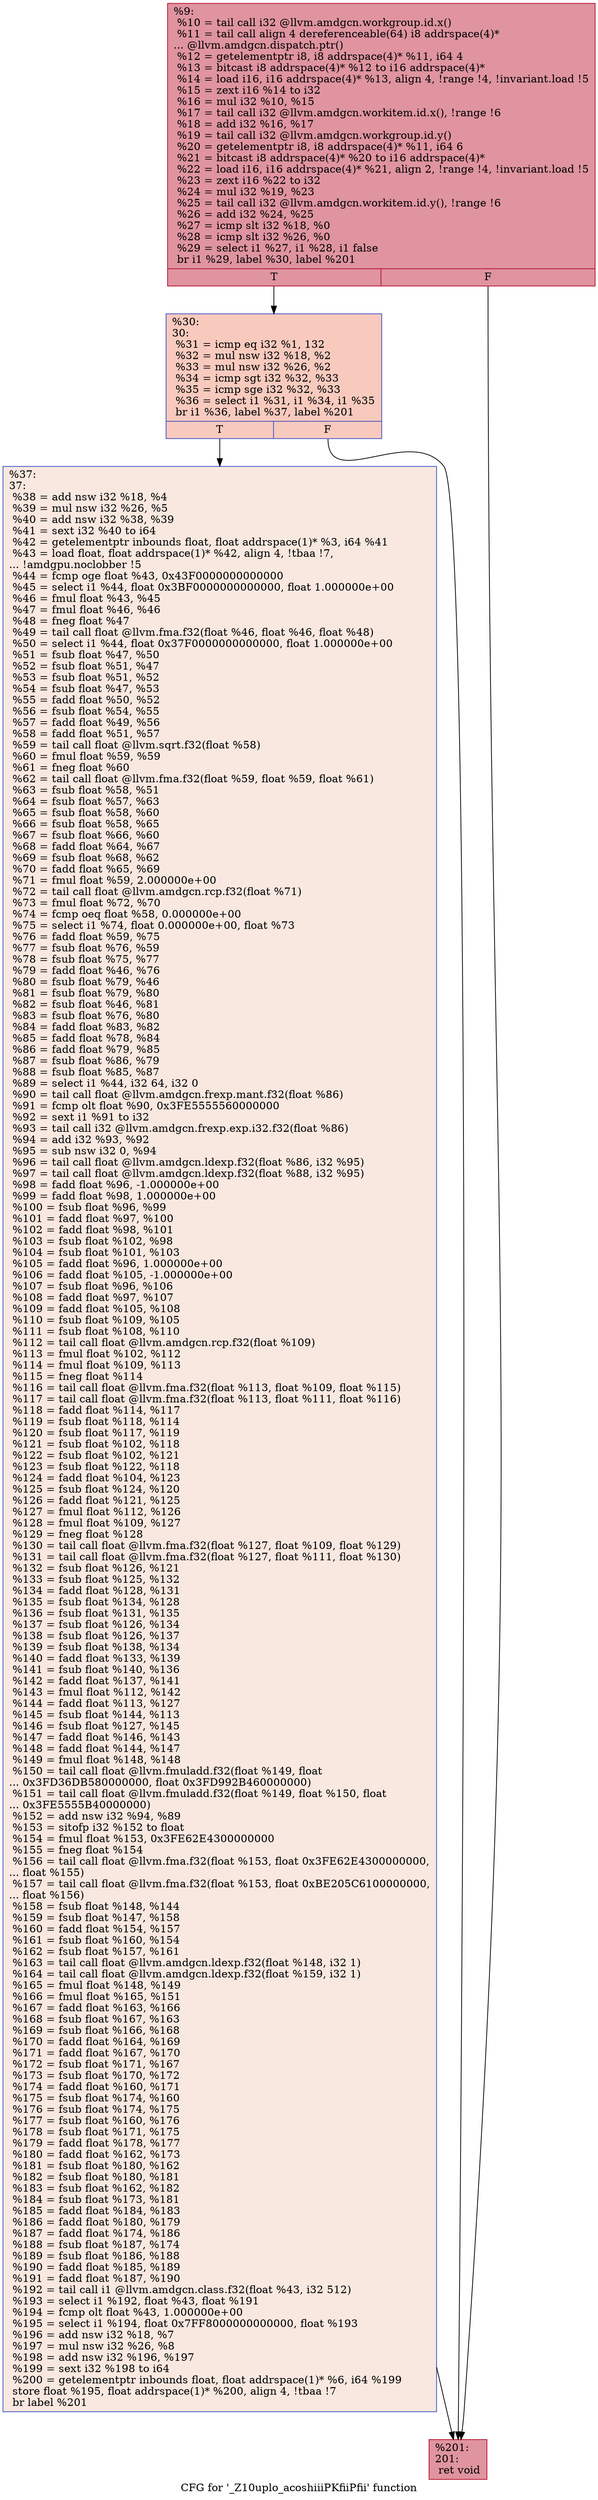 digraph "CFG for '_Z10uplo_acoshiiiPKfiiPfii' function" {
	label="CFG for '_Z10uplo_acoshiiiPKfiiPfii' function";

	Node0x57ec5a0 [shape=record,color="#b70d28ff", style=filled, fillcolor="#b70d2870",label="{%9:\l  %10 = tail call i32 @llvm.amdgcn.workgroup.id.x()\l  %11 = tail call align 4 dereferenceable(64) i8 addrspace(4)*\l... @llvm.amdgcn.dispatch.ptr()\l  %12 = getelementptr i8, i8 addrspace(4)* %11, i64 4\l  %13 = bitcast i8 addrspace(4)* %12 to i16 addrspace(4)*\l  %14 = load i16, i16 addrspace(4)* %13, align 4, !range !4, !invariant.load !5\l  %15 = zext i16 %14 to i32\l  %16 = mul i32 %10, %15\l  %17 = tail call i32 @llvm.amdgcn.workitem.id.x(), !range !6\l  %18 = add i32 %16, %17\l  %19 = tail call i32 @llvm.amdgcn.workgroup.id.y()\l  %20 = getelementptr i8, i8 addrspace(4)* %11, i64 6\l  %21 = bitcast i8 addrspace(4)* %20 to i16 addrspace(4)*\l  %22 = load i16, i16 addrspace(4)* %21, align 2, !range !4, !invariant.load !5\l  %23 = zext i16 %22 to i32\l  %24 = mul i32 %19, %23\l  %25 = tail call i32 @llvm.amdgcn.workitem.id.y(), !range !6\l  %26 = add i32 %24, %25\l  %27 = icmp slt i32 %18, %0\l  %28 = icmp slt i32 %26, %0\l  %29 = select i1 %27, i1 %28, i1 false\l  br i1 %29, label %30, label %201\l|{<s0>T|<s1>F}}"];
	Node0x57ec5a0:s0 -> Node0x57f0b60;
	Node0x57ec5a0:s1 -> Node0x57f0bf0;
	Node0x57f0b60 [shape=record,color="#3d50c3ff", style=filled, fillcolor="#ef886b70",label="{%30:\l30:                                               \l  %31 = icmp eq i32 %1, 132\l  %32 = mul nsw i32 %18, %2\l  %33 = mul nsw i32 %26, %2\l  %34 = icmp sgt i32 %32, %33\l  %35 = icmp sge i32 %32, %33\l  %36 = select i1 %31, i1 %34, i1 %35\l  br i1 %36, label %37, label %201\l|{<s0>T|<s1>F}}"];
	Node0x57f0b60:s0 -> Node0x57eebe0;
	Node0x57f0b60:s1 -> Node0x57f0bf0;
	Node0x57eebe0 [shape=record,color="#3d50c3ff", style=filled, fillcolor="#f1ccb870",label="{%37:\l37:                                               \l  %38 = add nsw i32 %18, %4\l  %39 = mul nsw i32 %26, %5\l  %40 = add nsw i32 %38, %39\l  %41 = sext i32 %40 to i64\l  %42 = getelementptr inbounds float, float addrspace(1)* %3, i64 %41\l  %43 = load float, float addrspace(1)* %42, align 4, !tbaa !7,\l... !amdgpu.noclobber !5\l  %44 = fcmp oge float %43, 0x43F0000000000000\l  %45 = select i1 %44, float 0x3BF0000000000000, float 1.000000e+00\l  %46 = fmul float %43, %45\l  %47 = fmul float %46, %46\l  %48 = fneg float %47\l  %49 = tail call float @llvm.fma.f32(float %46, float %46, float %48)\l  %50 = select i1 %44, float 0x37F0000000000000, float 1.000000e+00\l  %51 = fsub float %47, %50\l  %52 = fsub float %51, %47\l  %53 = fsub float %51, %52\l  %54 = fsub float %47, %53\l  %55 = fadd float %50, %52\l  %56 = fsub float %54, %55\l  %57 = fadd float %49, %56\l  %58 = fadd float %51, %57\l  %59 = tail call float @llvm.sqrt.f32(float %58)\l  %60 = fmul float %59, %59\l  %61 = fneg float %60\l  %62 = tail call float @llvm.fma.f32(float %59, float %59, float %61)\l  %63 = fsub float %58, %51\l  %64 = fsub float %57, %63\l  %65 = fsub float %58, %60\l  %66 = fsub float %58, %65\l  %67 = fsub float %66, %60\l  %68 = fadd float %64, %67\l  %69 = fsub float %68, %62\l  %70 = fadd float %65, %69\l  %71 = fmul float %59, 2.000000e+00\l  %72 = tail call float @llvm.amdgcn.rcp.f32(float %71)\l  %73 = fmul float %72, %70\l  %74 = fcmp oeq float %58, 0.000000e+00\l  %75 = select i1 %74, float 0.000000e+00, float %73\l  %76 = fadd float %59, %75\l  %77 = fsub float %76, %59\l  %78 = fsub float %75, %77\l  %79 = fadd float %46, %76\l  %80 = fsub float %79, %46\l  %81 = fsub float %79, %80\l  %82 = fsub float %46, %81\l  %83 = fsub float %76, %80\l  %84 = fadd float %83, %82\l  %85 = fadd float %78, %84\l  %86 = fadd float %79, %85\l  %87 = fsub float %86, %79\l  %88 = fsub float %85, %87\l  %89 = select i1 %44, i32 64, i32 0\l  %90 = tail call float @llvm.amdgcn.frexp.mant.f32(float %86)\l  %91 = fcmp olt float %90, 0x3FE5555560000000\l  %92 = sext i1 %91 to i32\l  %93 = tail call i32 @llvm.amdgcn.frexp.exp.i32.f32(float %86)\l  %94 = add i32 %93, %92\l  %95 = sub nsw i32 0, %94\l  %96 = tail call float @llvm.amdgcn.ldexp.f32(float %86, i32 %95)\l  %97 = tail call float @llvm.amdgcn.ldexp.f32(float %88, i32 %95)\l  %98 = fadd float %96, -1.000000e+00\l  %99 = fadd float %98, 1.000000e+00\l  %100 = fsub float %96, %99\l  %101 = fadd float %97, %100\l  %102 = fadd float %98, %101\l  %103 = fsub float %102, %98\l  %104 = fsub float %101, %103\l  %105 = fadd float %96, 1.000000e+00\l  %106 = fadd float %105, -1.000000e+00\l  %107 = fsub float %96, %106\l  %108 = fadd float %97, %107\l  %109 = fadd float %105, %108\l  %110 = fsub float %109, %105\l  %111 = fsub float %108, %110\l  %112 = tail call float @llvm.amdgcn.rcp.f32(float %109)\l  %113 = fmul float %102, %112\l  %114 = fmul float %109, %113\l  %115 = fneg float %114\l  %116 = tail call float @llvm.fma.f32(float %113, float %109, float %115)\l  %117 = tail call float @llvm.fma.f32(float %113, float %111, float %116)\l  %118 = fadd float %114, %117\l  %119 = fsub float %118, %114\l  %120 = fsub float %117, %119\l  %121 = fsub float %102, %118\l  %122 = fsub float %102, %121\l  %123 = fsub float %122, %118\l  %124 = fadd float %104, %123\l  %125 = fsub float %124, %120\l  %126 = fadd float %121, %125\l  %127 = fmul float %112, %126\l  %128 = fmul float %109, %127\l  %129 = fneg float %128\l  %130 = tail call float @llvm.fma.f32(float %127, float %109, float %129)\l  %131 = tail call float @llvm.fma.f32(float %127, float %111, float %130)\l  %132 = fsub float %126, %121\l  %133 = fsub float %125, %132\l  %134 = fadd float %128, %131\l  %135 = fsub float %134, %128\l  %136 = fsub float %131, %135\l  %137 = fsub float %126, %134\l  %138 = fsub float %126, %137\l  %139 = fsub float %138, %134\l  %140 = fadd float %133, %139\l  %141 = fsub float %140, %136\l  %142 = fadd float %137, %141\l  %143 = fmul float %112, %142\l  %144 = fadd float %113, %127\l  %145 = fsub float %144, %113\l  %146 = fsub float %127, %145\l  %147 = fadd float %146, %143\l  %148 = fadd float %144, %147\l  %149 = fmul float %148, %148\l  %150 = tail call float @llvm.fmuladd.f32(float %149, float\l... 0x3FD36DB580000000, float 0x3FD992B460000000)\l  %151 = tail call float @llvm.fmuladd.f32(float %149, float %150, float\l... 0x3FE5555B40000000)\l  %152 = add nsw i32 %94, %89\l  %153 = sitofp i32 %152 to float\l  %154 = fmul float %153, 0x3FE62E4300000000\l  %155 = fneg float %154\l  %156 = tail call float @llvm.fma.f32(float %153, float 0x3FE62E4300000000,\l... float %155)\l  %157 = tail call float @llvm.fma.f32(float %153, float 0xBE205C6100000000,\l... float %156)\l  %158 = fsub float %148, %144\l  %159 = fsub float %147, %158\l  %160 = fadd float %154, %157\l  %161 = fsub float %160, %154\l  %162 = fsub float %157, %161\l  %163 = tail call float @llvm.amdgcn.ldexp.f32(float %148, i32 1)\l  %164 = tail call float @llvm.amdgcn.ldexp.f32(float %159, i32 1)\l  %165 = fmul float %148, %149\l  %166 = fmul float %165, %151\l  %167 = fadd float %163, %166\l  %168 = fsub float %167, %163\l  %169 = fsub float %166, %168\l  %170 = fadd float %164, %169\l  %171 = fadd float %167, %170\l  %172 = fsub float %171, %167\l  %173 = fsub float %170, %172\l  %174 = fadd float %160, %171\l  %175 = fsub float %174, %160\l  %176 = fsub float %174, %175\l  %177 = fsub float %160, %176\l  %178 = fsub float %171, %175\l  %179 = fadd float %178, %177\l  %180 = fadd float %162, %173\l  %181 = fsub float %180, %162\l  %182 = fsub float %180, %181\l  %183 = fsub float %162, %182\l  %184 = fsub float %173, %181\l  %185 = fadd float %184, %183\l  %186 = fadd float %180, %179\l  %187 = fadd float %174, %186\l  %188 = fsub float %187, %174\l  %189 = fsub float %186, %188\l  %190 = fadd float %185, %189\l  %191 = fadd float %187, %190\l  %192 = tail call i1 @llvm.amdgcn.class.f32(float %43, i32 512)\l  %193 = select i1 %192, float %43, float %191\l  %194 = fcmp olt float %43, 1.000000e+00\l  %195 = select i1 %194, float 0x7FF8000000000000, float %193\l  %196 = add nsw i32 %18, %7\l  %197 = mul nsw i32 %26, %8\l  %198 = add nsw i32 %196, %197\l  %199 = sext i32 %198 to i64\l  %200 = getelementptr inbounds float, float addrspace(1)* %6, i64 %199\l  store float %195, float addrspace(1)* %200, align 4, !tbaa !7\l  br label %201\l}"];
	Node0x57eebe0 -> Node0x57f0bf0;
	Node0x57f0bf0 [shape=record,color="#b70d28ff", style=filled, fillcolor="#b70d2870",label="{%201:\l201:                                              \l  ret void\l}"];
}
